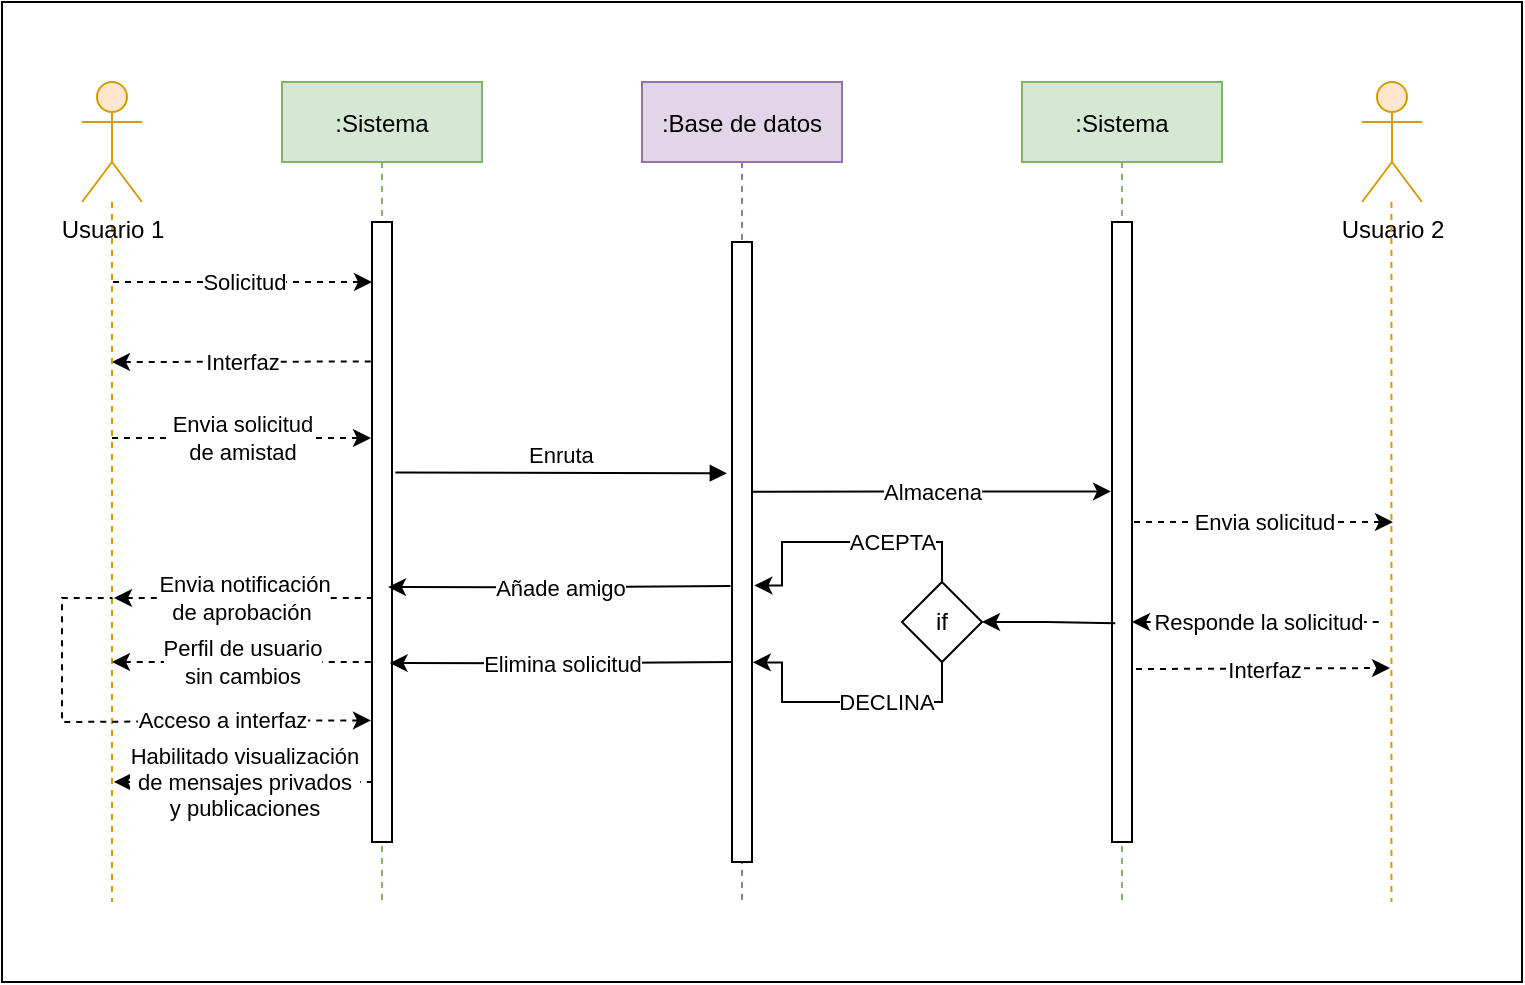<mxfile version="20.3.0" type="device"><diagram id="kgpKYQtTHZ0yAKxKKP6v" name="Page-1"><mxGraphModel dx="981" dy="591" grid="1" gridSize="10" guides="1" tooltips="1" connect="1" arrows="1" fold="1" page="1" pageScale="1" pageWidth="850" pageHeight="1100" math="0" shadow="0"><root><mxCell id="0"/><mxCell id="1" parent="0"/><mxCell id="a349Be_oBTAVStr0RNjt-1" value="" style="rounded=0;whiteSpace=wrap;html=1;" vertex="1" parent="1"><mxGeometry x="120" y="80" width="760" height="490" as="geometry"/></mxCell><mxCell id="a349Be_oBTAVStr0RNjt-2" value=":Sistema" style="shape=umlLifeline;perimeter=lifelinePerimeter;container=1;collapsible=0;recursiveResize=0;rounded=0;shadow=0;strokeWidth=1;fillColor=#d5e8d4;strokeColor=#82b366;" vertex="1" parent="1"><mxGeometry x="260" y="120" width="100" height="410" as="geometry"/></mxCell><mxCell id="a349Be_oBTAVStr0RNjt-3" value="" style="points=[];perimeter=orthogonalPerimeter;rounded=0;shadow=0;strokeWidth=1;" vertex="1" parent="a349Be_oBTAVStr0RNjt-2"><mxGeometry x="45" y="70" width="10" height="310" as="geometry"/></mxCell><mxCell id="a349Be_oBTAVStr0RNjt-4" value="I" style="endArrow=none;html=1;rounded=0;dashed=1;startArrow=classic;startFill=1;endFill=0;entryX=0.029;entryY=0.225;entryDx=0;entryDy=0;entryPerimeter=0;" edge="1" parent="a349Be_oBTAVStr0RNjt-2" target="a349Be_oBTAVStr0RNjt-3"><mxGeometry relative="1" as="geometry"><mxPoint x="-85" y="140" as="sourcePoint"/><mxPoint x="10" y="140" as="targetPoint"/></mxGeometry></mxCell><mxCell id="a349Be_oBTAVStr0RNjt-5" value="Interfaz" style="edgeLabel;resizable=0;html=1;align=center;verticalAlign=middle;" connectable="0" vertex="1" parent="a349Be_oBTAVStr0RNjt-4"><mxGeometry relative="1" as="geometry"/></mxCell><mxCell id="a349Be_oBTAVStr0RNjt-6" value="" style="endArrow=classic;html=1;rounded=0;dashed=1;" edge="1" parent="a349Be_oBTAVStr0RNjt-2"><mxGeometry relative="1" as="geometry"><mxPoint x="-85" y="178" as="sourcePoint"/><mxPoint x="44.5" y="178" as="targetPoint"/><Array as="points"><mxPoint x="-65" y="178"/></Array></mxGeometry></mxCell><mxCell id="a349Be_oBTAVStr0RNjt-7" value="Envia solicitud&lt;br&gt;de amistad" style="edgeLabel;resizable=0;html=1;align=center;verticalAlign=middle;" connectable="0" vertex="1" parent="a349Be_oBTAVStr0RNjt-6"><mxGeometry relative="1" as="geometry"/></mxCell><mxCell id="a349Be_oBTAVStr0RNjt-8" value=":Base de datos" style="shape=umlLifeline;perimeter=lifelinePerimeter;container=1;collapsible=0;recursiveResize=0;rounded=0;shadow=0;strokeWidth=1;fillColor=#e1d5e7;strokeColor=#9673a6;" vertex="1" parent="1"><mxGeometry x="440" y="120" width="100" height="410" as="geometry"/></mxCell><mxCell id="a349Be_oBTAVStr0RNjt-9" value="" style="points=[];perimeter=orthogonalPerimeter;rounded=0;shadow=0;strokeWidth=1;" vertex="1" parent="a349Be_oBTAVStr0RNjt-8"><mxGeometry x="45" y="80" width="10" height="310" as="geometry"/></mxCell><mxCell id="a349Be_oBTAVStr0RNjt-43" value="" style="endArrow=none;html=1;rounded=0;exitX=0.96;exitY=0.935;exitDx=0;exitDy=0;exitPerimeter=0;entryX=0.08;entryY=0.901;entryDx=0;entryDy=0;entryPerimeter=0;endFill=0;startArrow=classic;startFill=1;" edge="1" parent="a349Be_oBTAVStr0RNjt-8"><mxGeometry relative="1" as="geometry"><mxPoint x="-126.2" y="290.54" as="sourcePoint"/><mxPoint x="45.0" y="290" as="targetPoint"/><Array as="points"><mxPoint x="-60.4" y="290.69"/></Array></mxGeometry></mxCell><mxCell id="a349Be_oBTAVStr0RNjt-44" value="Elimina solicitud" style="edgeLabel;resizable=0;html=1;align=center;verticalAlign=middle;" connectable="0" vertex="1" parent="a349Be_oBTAVStr0RNjt-43"><mxGeometry relative="1" as="geometry"/></mxCell><mxCell id="a349Be_oBTAVStr0RNjt-10" value="Enruta" style="verticalAlign=bottom;endArrow=block;shadow=0;strokeWidth=1;exitX=1.171;exitY=0.404;exitDx=0;exitDy=0;exitPerimeter=0;entryX=-0.257;entryY=0.373;entryDx=0;entryDy=0;entryPerimeter=0;" edge="1" parent="1" source="a349Be_oBTAVStr0RNjt-3" target="a349Be_oBTAVStr0RNjt-9"><mxGeometry relative="1" as="geometry"><mxPoint x="415" y="200" as="sourcePoint"/><mxPoint x="470" y="275" as="targetPoint"/><Array as="points"/></mxGeometry></mxCell><mxCell id="a349Be_oBTAVStr0RNjt-11" style="edgeStyle=orthogonalEdgeStyle;rounded=0;orthogonalLoop=1;jettySize=auto;html=1;dashed=1;endArrow=none;endFill=0;fillColor=#ffe6cc;strokeColor=#d79b00;" edge="1" parent="1" source="a349Be_oBTAVStr0RNjt-12"><mxGeometry relative="1" as="geometry"><mxPoint x="175" y="530" as="targetPoint"/></mxGeometry></mxCell><mxCell id="a349Be_oBTAVStr0RNjt-12" value="Usuario 1" style="shape=umlActor;verticalLabelPosition=bottom;verticalAlign=top;html=1;fillColor=#ffe6cc;strokeColor=#d79b00;" vertex="1" parent="1"><mxGeometry x="160" y="120" width="30" height="60" as="geometry"/></mxCell><mxCell id="a349Be_oBTAVStr0RNjt-13" value="" style="endArrow=classic;html=1;rounded=0;dashed=1;" edge="1" parent="1"><mxGeometry relative="1" as="geometry"><mxPoint x="175.5" y="220" as="sourcePoint"/><mxPoint x="305" y="220" as="targetPoint"/><Array as="points"><mxPoint x="195.5" y="220"/></Array></mxGeometry></mxCell><mxCell id="a349Be_oBTAVStr0RNjt-14" value="Solicitud" style="edgeLabel;resizable=0;html=1;align=center;verticalAlign=middle;" connectable="0" vertex="1" parent="a349Be_oBTAVStr0RNjt-13"><mxGeometry relative="1" as="geometry"/></mxCell><mxCell id="a349Be_oBTAVStr0RNjt-15" value="" style="endArrow=classic;html=1;rounded=0;dashed=1;" edge="1" parent="1"><mxGeometry relative="1" as="geometry"><mxPoint x="686" y="340" as="sourcePoint"/><mxPoint x="815.5" y="340" as="targetPoint"/><Array as="points"><mxPoint x="706" y="340"/></Array></mxGeometry></mxCell><mxCell id="a349Be_oBTAVStr0RNjt-16" value="Envia solicitud" style="edgeLabel;resizable=0;html=1;align=center;verticalAlign=middle;" connectable="0" vertex="1" parent="a349Be_oBTAVStr0RNjt-15"><mxGeometry relative="1" as="geometry"/></mxCell><mxCell id="a349Be_oBTAVStr0RNjt-17" value=":Sistema" style="shape=umlLifeline;perimeter=lifelinePerimeter;container=1;collapsible=0;recursiveResize=0;rounded=0;shadow=0;strokeWidth=1;fillColor=#d5e8d4;strokeColor=#82b366;" vertex="1" parent="1"><mxGeometry x="630" y="120" width="100" height="410" as="geometry"/></mxCell><mxCell id="a349Be_oBTAVStr0RNjt-18" value="" style="points=[];perimeter=orthogonalPerimeter;rounded=0;shadow=0;strokeWidth=1;" vertex="1" parent="a349Be_oBTAVStr0RNjt-17"><mxGeometry x="45" y="70" width="10" height="310" as="geometry"/></mxCell><mxCell id="a349Be_oBTAVStr0RNjt-22" value="Usuario 2" style="shape=umlActor;verticalLabelPosition=bottom;verticalAlign=top;html=1;fillColor=#ffe6cc;strokeColor=#d79b00;" vertex="1" parent="1"><mxGeometry x="800" y="120" width="30" height="60" as="geometry"/></mxCell><mxCell id="a349Be_oBTAVStr0RNjt-23" style="edgeStyle=orthogonalEdgeStyle;rounded=0;orthogonalLoop=1;jettySize=auto;html=1;dashed=1;endArrow=none;endFill=0;fillColor=#ffe6cc;strokeColor=#d79b00;" edge="1" parent="1"><mxGeometry relative="1" as="geometry"><mxPoint x="814.71" y="530" as="targetPoint"/><mxPoint x="814.71" y="180" as="sourcePoint"/></mxGeometry></mxCell><mxCell id="a349Be_oBTAVStr0RNjt-24" value="" style="endArrow=classic;html=1;rounded=0;exitX=0.96;exitY=0.403;exitDx=0;exitDy=0;exitPerimeter=0;" edge="1" parent="1" source="a349Be_oBTAVStr0RNjt-9"><mxGeometry relative="1" as="geometry"><mxPoint x="500" y="325" as="sourcePoint"/><mxPoint x="674.5" y="324.71" as="targetPoint"/><Array as="points"><mxPoint x="565" y="324.71"/></Array></mxGeometry></mxCell><mxCell id="a349Be_oBTAVStr0RNjt-25" value="Almacena" style="edgeLabel;resizable=0;html=1;align=center;verticalAlign=middle;" connectable="0" vertex="1" parent="a349Be_oBTAVStr0RNjt-24"><mxGeometry relative="1" as="geometry"/></mxCell><mxCell id="a349Be_oBTAVStr0RNjt-26" value="" style="endArrow=none;html=1;rounded=0;dashed=1;startArrow=classic;startFill=1;endFill=0;exitX=1;exitY=0.645;exitDx=0;exitDy=0;exitPerimeter=0;" edge="1" parent="1" source="a349Be_oBTAVStr0RNjt-18"><mxGeometry relative="1" as="geometry"><mxPoint x="685" y="380" as="sourcePoint"/><mxPoint x="810" y="390" as="targetPoint"/><Array as="points"/></mxGeometry></mxCell><mxCell id="a349Be_oBTAVStr0RNjt-27" value="Responde la solicitud" style="edgeLabel;resizable=0;html=1;align=center;verticalAlign=middle;" connectable="0" vertex="1" parent="a349Be_oBTAVStr0RNjt-26"><mxGeometry relative="1" as="geometry"/></mxCell><mxCell id="a349Be_oBTAVStr0RNjt-28" value="I" style="endArrow=classic;html=1;rounded=0;dashed=1;startArrow=none;startFill=0;endFill=1;exitX=1.2;exitY=0.721;exitDx=0;exitDy=0;exitPerimeter=0;" edge="1" parent="1" source="a349Be_oBTAVStr0RNjt-18"><mxGeometry relative="1" as="geometry"><mxPoint x="690" y="413" as="sourcePoint"/><mxPoint x="814.0" y="413" as="targetPoint"/><Array as="points"/></mxGeometry></mxCell><mxCell id="a349Be_oBTAVStr0RNjt-29" value="Interfaz" style="edgeLabel;resizable=0;html=1;align=center;verticalAlign=middle;" connectable="0" vertex="1" parent="a349Be_oBTAVStr0RNjt-28"><mxGeometry relative="1" as="geometry"/></mxCell><mxCell id="a349Be_oBTAVStr0RNjt-39" value="" style="endArrow=none;html=1;rounded=0;exitX=0.96;exitY=0.935;exitDx=0;exitDy=0;exitPerimeter=0;entryX=0.08;entryY=0.901;entryDx=0;entryDy=0;entryPerimeter=0;endFill=0;startArrow=classic;startFill=1;" edge="1" parent="1"><mxGeometry relative="1" as="geometry"><mxPoint x="313" y="372.54" as="sourcePoint"/><mxPoint x="484.2" y="372.0" as="targetPoint"/><Array as="points"><mxPoint x="378.8" y="372.69"/></Array></mxGeometry></mxCell><mxCell id="a349Be_oBTAVStr0RNjt-40" value="Añade amigo" style="edgeLabel;resizable=0;html=1;align=center;verticalAlign=middle;" connectable="0" vertex="1" parent="a349Be_oBTAVStr0RNjt-39"><mxGeometry relative="1" as="geometry"/></mxCell><mxCell id="a349Be_oBTAVStr0RNjt-41" value="" style="endArrow=none;html=1;rounded=0;dashed=1;startArrow=classic;startFill=1;endFill=0;" edge="1" parent="1"><mxGeometry relative="1" as="geometry"><mxPoint x="176" y="378" as="sourcePoint"/><mxPoint x="305.5" y="378" as="targetPoint"/><Array as="points"><mxPoint x="196" y="378"/></Array></mxGeometry></mxCell><mxCell id="a349Be_oBTAVStr0RNjt-42" value="Envia notificación&lt;br&gt;de aprobación&amp;nbsp;" style="edgeLabel;resizable=0;html=1;align=center;verticalAlign=middle;" connectable="0" vertex="1" parent="a349Be_oBTAVStr0RNjt-41"><mxGeometry relative="1" as="geometry"/></mxCell><mxCell id="a349Be_oBTAVStr0RNjt-45" value="" style="endArrow=none;html=1;rounded=0;dashed=1;startArrow=classic;startFill=1;endFill=0;" edge="1" parent="1"><mxGeometry relative="1" as="geometry"><mxPoint x="175" y="410" as="sourcePoint"/><mxPoint x="304.5" y="410" as="targetPoint"/><Array as="points"><mxPoint x="195" y="410"/></Array></mxGeometry></mxCell><mxCell id="a349Be_oBTAVStr0RNjt-46" value="Perfil de usuario&lt;br&gt;sin cambios" style="edgeLabel;resizable=0;html=1;align=center;verticalAlign=middle;" connectable="0" vertex="1" parent="a349Be_oBTAVStr0RNjt-45"><mxGeometry relative="1" as="geometry"/></mxCell><mxCell id="a349Be_oBTAVStr0RNjt-48" style="edgeStyle=orthogonalEdgeStyle;rounded=0;orthogonalLoop=1;jettySize=auto;html=1;entryX=0.16;entryY=0.647;entryDx=0;entryDy=0;entryPerimeter=0;endArrow=none;endFill=0;startArrow=classic;startFill=1;" edge="1" parent="1" source="a349Be_oBTAVStr0RNjt-47" target="a349Be_oBTAVStr0RNjt-18"><mxGeometry relative="1" as="geometry"/></mxCell><mxCell id="a349Be_oBTAVStr0RNjt-49" style="edgeStyle=orthogonalEdgeStyle;rounded=0;orthogonalLoop=1;jettySize=auto;html=1;entryX=1.12;entryY=0.554;entryDx=0;entryDy=0;entryPerimeter=0;startArrow=none;startFill=0;endArrow=classic;endFill=1;exitX=0.5;exitY=0;exitDx=0;exitDy=0;" edge="1" parent="1" source="a349Be_oBTAVStr0RNjt-47" target="a349Be_oBTAVStr0RNjt-9"><mxGeometry relative="1" as="geometry"><Array as="points"><mxPoint x="590" y="350"/><mxPoint x="510" y="350"/><mxPoint x="510" y="372"/></Array></mxGeometry></mxCell><mxCell id="a349Be_oBTAVStr0RNjt-51" value="ACEPTA" style="edgeLabel;html=1;align=center;verticalAlign=middle;resizable=0;points=[];" vertex="1" connectable="0" parent="a349Be_oBTAVStr0RNjt-49"><mxGeometry x="-0.336" relative="1" as="geometry"><mxPoint as="offset"/></mxGeometry></mxCell><mxCell id="a349Be_oBTAVStr0RNjt-50" style="edgeStyle=orthogonalEdgeStyle;rounded=0;orthogonalLoop=1;jettySize=auto;html=1;entryX=1.04;entryY=0.678;entryDx=0;entryDy=0;entryPerimeter=0;startArrow=none;startFill=0;endArrow=classic;endFill=1;exitX=0.5;exitY=1;exitDx=0;exitDy=0;" edge="1" parent="1" source="a349Be_oBTAVStr0RNjt-47" target="a349Be_oBTAVStr0RNjt-9"><mxGeometry relative="1" as="geometry"><Array as="points"><mxPoint x="590" y="430"/><mxPoint x="510" y="430"/><mxPoint x="510" y="410"/></Array></mxGeometry></mxCell><mxCell id="a349Be_oBTAVStr0RNjt-52" value="DECLINA" style="edgeLabel;html=1;align=center;verticalAlign=middle;resizable=0;points=[];" vertex="1" connectable="0" parent="a349Be_oBTAVStr0RNjt-50"><mxGeometry x="-0.283" relative="1" as="geometry"><mxPoint as="offset"/></mxGeometry></mxCell><mxCell id="a349Be_oBTAVStr0RNjt-47" value="if" style="rhombus;whiteSpace=wrap;html=1;" vertex="1" parent="1"><mxGeometry x="570" y="370" width="40" height="40" as="geometry"/></mxCell><mxCell id="a349Be_oBTAVStr0RNjt-53" value="" style="endArrow=none;html=1;rounded=0;dashed=1;startArrow=classic;startFill=1;endFill=0;entryX=0.029;entryY=0.518;entryDx=0;entryDy=0;entryPerimeter=0;elbow=vertical;edgeStyle=orthogonalEdgeStyle;exitX=-0.05;exitY=0.804;exitDx=0;exitDy=0;exitPerimeter=0;" edge="1" parent="1" source="a349Be_oBTAVStr0RNjt-3"><mxGeometry relative="1" as="geometry"><mxPoint x="175" y="470" as="sourcePoint"/><mxPoint x="175.26" y="378.0" as="targetPoint"/><Array as="points"><mxPoint x="290" y="439"/><mxPoint x="150" y="440"/><mxPoint x="150" y="378"/></Array></mxGeometry></mxCell><mxCell id="a349Be_oBTAVStr0RNjt-58" value="Acceso a interfaz" style="edgeLabel;html=1;align=center;verticalAlign=middle;resizable=0;points=[];" vertex="1" connectable="0" parent="a349Be_oBTAVStr0RNjt-53"><mxGeometry x="-0.07" y="-1" relative="1" as="geometry"><mxPoint x="38" as="offset"/></mxGeometry></mxCell><mxCell id="a349Be_oBTAVStr0RNjt-55" value="" style="endArrow=none;html=1;rounded=0;dashed=1;startArrow=classic;startFill=1;endFill=0;" edge="1" parent="1"><mxGeometry relative="1" as="geometry"><mxPoint x="176" y="470" as="sourcePoint"/><mxPoint x="305.5" y="470" as="targetPoint"/><Array as="points"><mxPoint x="196" y="470"/></Array></mxGeometry></mxCell><mxCell id="a349Be_oBTAVStr0RNjt-56" value="Habilitado visualización&lt;br&gt;de mensajes privados&lt;br&gt;y publicaciones" style="edgeLabel;resizable=0;html=1;align=center;verticalAlign=middle;" connectable="0" vertex="1" parent="a349Be_oBTAVStr0RNjt-55"><mxGeometry relative="1" as="geometry"/></mxCell></root></mxGraphModel></diagram></mxfile>
